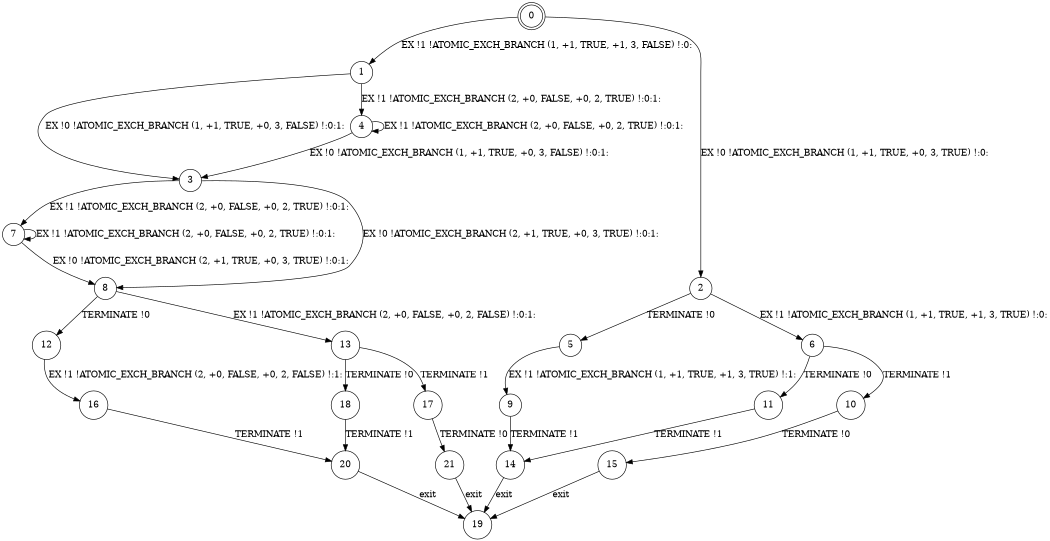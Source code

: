 digraph BCG {
size = "7, 10.5";
center = TRUE;
node [shape = circle];
0 [peripheries = 2];
0 -> 1 [label = "EX !1 !ATOMIC_EXCH_BRANCH (1, +1, TRUE, +1, 3, FALSE) !:0:"];
0 -> 2 [label = "EX !0 !ATOMIC_EXCH_BRANCH (1, +1, TRUE, +0, 3, TRUE) !:0:"];
1 -> 3 [label = "EX !0 !ATOMIC_EXCH_BRANCH (1, +1, TRUE, +0, 3, FALSE) !:0:1:"];
1 -> 4 [label = "EX !1 !ATOMIC_EXCH_BRANCH (2, +0, FALSE, +0, 2, TRUE) !:0:1:"];
2 -> 5 [label = "TERMINATE !0"];
2 -> 6 [label = "EX !1 !ATOMIC_EXCH_BRANCH (1, +1, TRUE, +1, 3, TRUE) !:0:"];
3 -> 7 [label = "EX !1 !ATOMIC_EXCH_BRANCH (2, +0, FALSE, +0, 2, TRUE) !:0:1:"];
3 -> 8 [label = "EX !0 !ATOMIC_EXCH_BRANCH (2, +1, TRUE, +0, 3, TRUE) !:0:1:"];
4 -> 3 [label = "EX !0 !ATOMIC_EXCH_BRANCH (1, +1, TRUE, +0, 3, FALSE) !:0:1:"];
4 -> 4 [label = "EX !1 !ATOMIC_EXCH_BRANCH (2, +0, FALSE, +0, 2, TRUE) !:0:1:"];
5 -> 9 [label = "EX !1 !ATOMIC_EXCH_BRANCH (1, +1, TRUE, +1, 3, TRUE) !:1:"];
6 -> 10 [label = "TERMINATE !1"];
6 -> 11 [label = "TERMINATE !0"];
7 -> 7 [label = "EX !1 !ATOMIC_EXCH_BRANCH (2, +0, FALSE, +0, 2, TRUE) !:0:1:"];
7 -> 8 [label = "EX !0 !ATOMIC_EXCH_BRANCH (2, +1, TRUE, +0, 3, TRUE) !:0:1:"];
8 -> 12 [label = "TERMINATE !0"];
8 -> 13 [label = "EX !1 !ATOMIC_EXCH_BRANCH (2, +0, FALSE, +0, 2, FALSE) !:0:1:"];
9 -> 14 [label = "TERMINATE !1"];
10 -> 15 [label = "TERMINATE !0"];
11 -> 14 [label = "TERMINATE !1"];
12 -> 16 [label = "EX !1 !ATOMIC_EXCH_BRANCH (2, +0, FALSE, +0, 2, FALSE) !:1:"];
13 -> 17 [label = "TERMINATE !1"];
13 -> 18 [label = "TERMINATE !0"];
14 -> 19 [label = "exit"];
15 -> 19 [label = "exit"];
16 -> 20 [label = "TERMINATE !1"];
17 -> 21 [label = "TERMINATE !0"];
18 -> 20 [label = "TERMINATE !1"];
20 -> 19 [label = "exit"];
21 -> 19 [label = "exit"];
}
